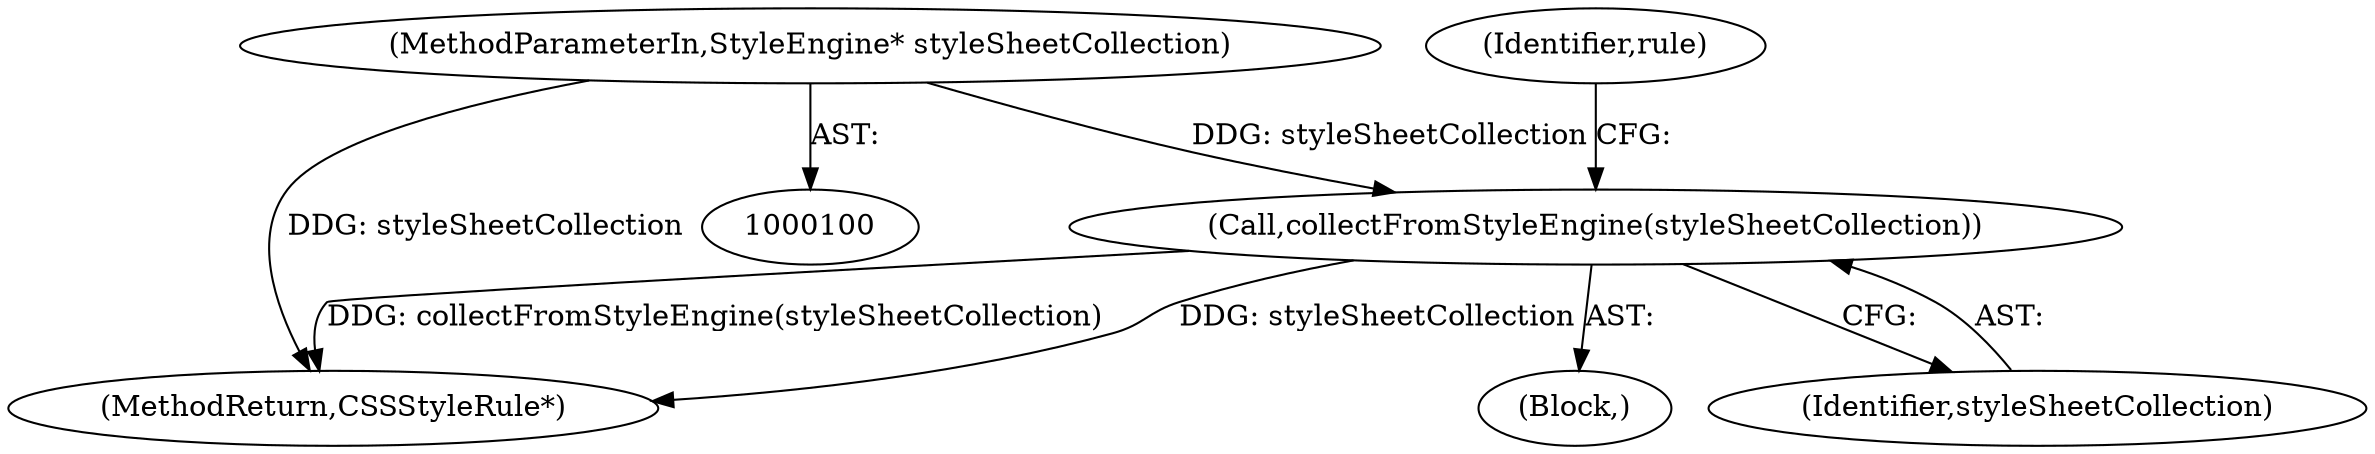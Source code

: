 digraph "0_Chrome_4d17163f4b66be517dc49019a029e5ddbd45078c_4@pointer" {
"1000102" [label="(MethodParameterIn,StyleEngine* styleSheetCollection)"];
"1000122" [label="(Call,collectFromStyleEngine(styleSheetCollection))"];
"1000126" [label="(Identifier,rule)"];
"1000127" [label="(MethodReturn,CSSStyleRule*)"];
"1000106" [label="(Block,)"];
"1000102" [label="(MethodParameterIn,StyleEngine* styleSheetCollection)"];
"1000123" [label="(Identifier,styleSheetCollection)"];
"1000122" [label="(Call,collectFromStyleEngine(styleSheetCollection))"];
"1000102" -> "1000100"  [label="AST: "];
"1000102" -> "1000127"  [label="DDG: styleSheetCollection"];
"1000102" -> "1000122"  [label="DDG: styleSheetCollection"];
"1000122" -> "1000106"  [label="AST: "];
"1000122" -> "1000123"  [label="CFG: "];
"1000123" -> "1000122"  [label="AST: "];
"1000126" -> "1000122"  [label="CFG: "];
"1000122" -> "1000127"  [label="DDG: styleSheetCollection"];
"1000122" -> "1000127"  [label="DDG: collectFromStyleEngine(styleSheetCollection)"];
}

